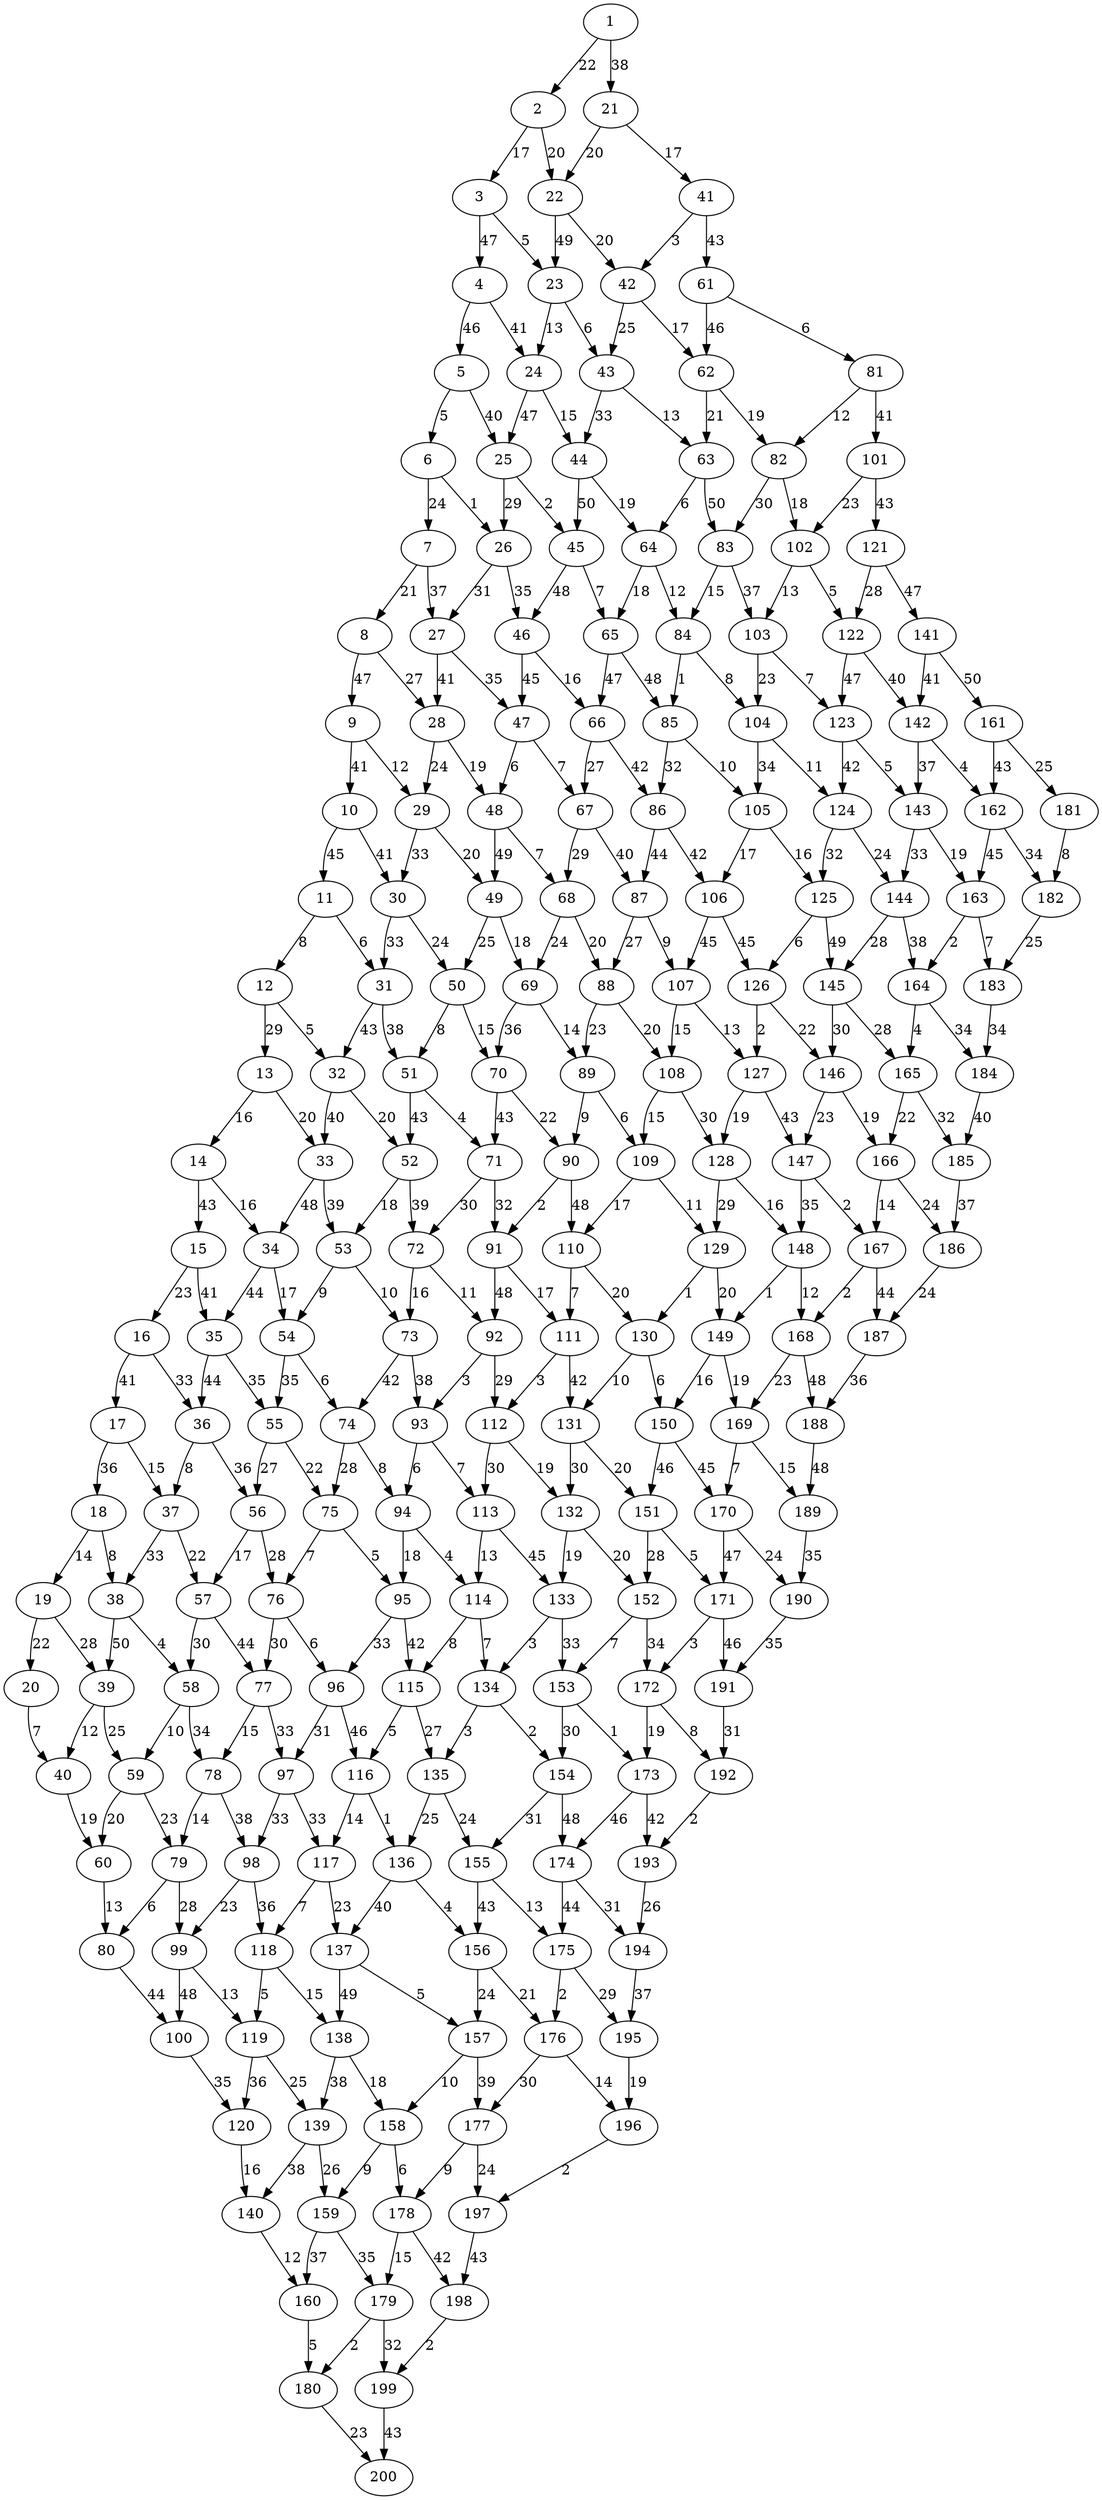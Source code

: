 digraph grafoMalla_m_20_n_10 {
1;
2;
3;
4;
5;
6;
7;
8;
9;
10;
11;
12;
13;
14;
15;
16;
17;
18;
19;
20;
21;
22;
23;
24;
25;
26;
27;
28;
29;
30;
31;
32;
33;
34;
35;
36;
37;
38;
39;
40;
41;
42;
43;
44;
45;
46;
47;
48;
49;
50;
51;
52;
53;
54;
55;
56;
57;
58;
59;
60;
61;
62;
63;
64;
65;
66;
67;
68;
69;
70;
71;
72;
73;
74;
75;
76;
77;
78;
79;
80;
81;
82;
83;
84;
85;
86;
87;
88;
89;
90;
91;
92;
93;
94;
95;
96;
97;
98;
99;
100;
101;
102;
103;
104;
105;
106;
107;
108;
109;
110;
111;
112;
113;
114;
115;
116;
117;
118;
119;
120;
121;
122;
123;
124;
125;
126;
127;
128;
129;
130;
131;
132;
133;
134;
135;
136;
137;
138;
139;
140;
141;
142;
143;
144;
145;
146;
147;
148;
149;
150;
151;
152;
153;
154;
155;
156;
157;
158;
159;
160;
161;
162;
163;
164;
165;
166;
167;
168;
169;
170;
171;
172;
173;
174;
175;
176;
177;
178;
179;
180;
181;
182;
183;
184;
185;
186;
187;
188;
189;
190;
191;
192;
193;
194;
195;
196;
197;
198;
199;
200;
1 -> 2[label=22 weight=22];
1 -> 21[label=38 weight=38];
2 -> 3[label=17 weight=17];
2 -> 22[label=20 weight=20];
3 -> 4[label=47 weight=47];
3 -> 23[label=5 weight=5];
4 -> 5[label=46 weight=46];
4 -> 24[label=41 weight=41];
5 -> 6[label=5 weight=5];
5 -> 25[label=40 weight=40];
6 -> 7[label=24 weight=24];
6 -> 26[label=1 weight=1];
7 -> 8[label=21 weight=21];
7 -> 27[label=37 weight=37];
8 -> 9[label=47 weight=47];
8 -> 28[label=27 weight=27];
9 -> 10[label=41 weight=41];
9 -> 29[label=12 weight=12];
10 -> 11[label=45 weight=45];
10 -> 30[label=41 weight=41];
11 -> 12[label=8 weight=8];
11 -> 31[label=6 weight=6];
12 -> 13[label=29 weight=29];
12 -> 32[label=5 weight=5];
13 -> 14[label=16 weight=16];
13 -> 33[label=20 weight=20];
14 -> 15[label=43 weight=43];
14 -> 34[label=16 weight=16];
15 -> 16[label=23 weight=23];
15 -> 35[label=41 weight=41];
16 -> 17[label=41 weight=41];
16 -> 36[label=33 weight=33];
17 -> 18[label=36 weight=36];
17 -> 37[label=15 weight=15];
18 -> 19[label=14 weight=14];
18 -> 38[label=8 weight=8];
19 -> 20[label=22 weight=22];
19 -> 39[label=28 weight=28];
20 -> 40[label=7 weight=7];
21 -> 22[label=20 weight=20];
21 -> 41[label=17 weight=17];
22 -> 23[label=49 weight=49];
22 -> 42[label=20 weight=20];
23 -> 24[label=13 weight=13];
23 -> 43[label=6 weight=6];
24 -> 25[label=47 weight=47];
24 -> 44[label=15 weight=15];
25 -> 26[label=29 weight=29];
25 -> 45[label=2 weight=2];
26 -> 27[label=31 weight=31];
26 -> 46[label=35 weight=35];
27 -> 28[label=41 weight=41];
27 -> 47[label=35 weight=35];
28 -> 29[label=24 weight=24];
28 -> 48[label=19 weight=19];
29 -> 30[label=33 weight=33];
29 -> 49[label=20 weight=20];
30 -> 31[label=33 weight=33];
30 -> 50[label=24 weight=24];
31 -> 32[label=43 weight=43];
31 -> 51[label=38 weight=38];
32 -> 33[label=40 weight=40];
32 -> 52[label=20 weight=20];
33 -> 34[label=48 weight=48];
33 -> 53[label=39 weight=39];
34 -> 35[label=44 weight=44];
34 -> 54[label=17 weight=17];
35 -> 36[label=44 weight=44];
35 -> 55[label=35 weight=35];
36 -> 37[label=8 weight=8];
36 -> 56[label=36 weight=36];
37 -> 38[label=33 weight=33];
37 -> 57[label=22 weight=22];
38 -> 39[label=50 weight=50];
38 -> 58[label=4 weight=4];
39 -> 40[label=12 weight=12];
39 -> 59[label=25 weight=25];
40 -> 60[label=19 weight=19];
41 -> 42[label=3 weight=3];
41 -> 61[label=43 weight=43];
42 -> 43[label=25 weight=25];
42 -> 62[label=17 weight=17];
43 -> 44[label=33 weight=33];
43 -> 63[label=13 weight=13];
44 -> 45[label=50 weight=50];
44 -> 64[label=19 weight=19];
45 -> 46[label=48 weight=48];
45 -> 65[label=7 weight=7];
46 -> 47[label=45 weight=45];
46 -> 66[label=16 weight=16];
47 -> 48[label=6 weight=6];
47 -> 67[label=7 weight=7];
48 -> 49[label=49 weight=49];
48 -> 68[label=7 weight=7];
49 -> 50[label=25 weight=25];
49 -> 69[label=18 weight=18];
50 -> 51[label=8 weight=8];
50 -> 70[label=15 weight=15];
51 -> 52[label=43 weight=43];
51 -> 71[label=4 weight=4];
52 -> 53[label=18 weight=18];
52 -> 72[label=39 weight=39];
53 -> 54[label=9 weight=9];
53 -> 73[label=10 weight=10];
54 -> 55[label=35 weight=35];
54 -> 74[label=6 weight=6];
55 -> 56[label=27 weight=27];
55 -> 75[label=22 weight=22];
56 -> 57[label=17 weight=17];
56 -> 76[label=28 weight=28];
57 -> 58[label=30 weight=30];
57 -> 77[label=44 weight=44];
58 -> 59[label=10 weight=10];
58 -> 78[label=34 weight=34];
59 -> 60[label=20 weight=20];
59 -> 79[label=23 weight=23];
60 -> 80[label=13 weight=13];
61 -> 62[label=46 weight=46];
61 -> 81[label=6 weight=6];
62 -> 63[label=21 weight=21];
62 -> 82[label=19 weight=19];
63 -> 64[label=6 weight=6];
63 -> 83[label=50 weight=50];
64 -> 65[label=18 weight=18];
64 -> 84[label=12 weight=12];
65 -> 66[label=47 weight=47];
65 -> 85[label=48 weight=48];
66 -> 67[label=27 weight=27];
66 -> 86[label=42 weight=42];
67 -> 68[label=29 weight=29];
67 -> 87[label=40 weight=40];
68 -> 69[label=24 weight=24];
68 -> 88[label=20 weight=20];
69 -> 70[label=36 weight=36];
69 -> 89[label=14 weight=14];
70 -> 71[label=43 weight=43];
70 -> 90[label=22 weight=22];
71 -> 72[label=30 weight=30];
71 -> 91[label=32 weight=32];
72 -> 73[label=16 weight=16];
72 -> 92[label=11 weight=11];
73 -> 74[label=42 weight=42];
73 -> 93[label=38 weight=38];
74 -> 75[label=28 weight=28];
74 -> 94[label=8 weight=8];
75 -> 76[label=7 weight=7];
75 -> 95[label=5 weight=5];
76 -> 77[label=30 weight=30];
76 -> 96[label=6 weight=6];
77 -> 78[label=15 weight=15];
77 -> 97[label=33 weight=33];
78 -> 79[label=14 weight=14];
78 -> 98[label=38 weight=38];
79 -> 80[label=6 weight=6];
79 -> 99[label=28 weight=28];
80 -> 100[label=44 weight=44];
81 -> 82[label=12 weight=12];
81 -> 101[label=41 weight=41];
82 -> 83[label=30 weight=30];
82 -> 102[label=18 weight=18];
83 -> 84[label=15 weight=15];
83 -> 103[label=37 weight=37];
84 -> 85[label=1 weight=1];
84 -> 104[label=8 weight=8];
85 -> 86[label=32 weight=32];
85 -> 105[label=10 weight=10];
86 -> 87[label=44 weight=44];
86 -> 106[label=42 weight=42];
87 -> 88[label=27 weight=27];
87 -> 107[label=9 weight=9];
88 -> 89[label=23 weight=23];
88 -> 108[label=20 weight=20];
89 -> 90[label=9 weight=9];
89 -> 109[label=6 weight=6];
90 -> 91[label=2 weight=2];
90 -> 110[label=48 weight=48];
91 -> 92[label=48 weight=48];
91 -> 111[label=17 weight=17];
92 -> 93[label=3 weight=3];
92 -> 112[label=29 weight=29];
93 -> 94[label=6 weight=6];
93 -> 113[label=7 weight=7];
94 -> 95[label=18 weight=18];
94 -> 114[label=4 weight=4];
95 -> 96[label=33 weight=33];
95 -> 115[label=42 weight=42];
96 -> 97[label=31 weight=31];
96 -> 116[label=46 weight=46];
97 -> 98[label=33 weight=33];
97 -> 117[label=33 weight=33];
98 -> 99[label=23 weight=23];
98 -> 118[label=36 weight=36];
99 -> 100[label=48 weight=48];
99 -> 119[label=13 weight=13];
100 -> 120[label=35 weight=35];
101 -> 102[label=23 weight=23];
101 -> 121[label=43 weight=43];
102 -> 103[label=13 weight=13];
102 -> 122[label=5 weight=5];
103 -> 104[label=23 weight=23];
103 -> 123[label=7 weight=7];
104 -> 105[label=34 weight=34];
104 -> 124[label=11 weight=11];
105 -> 106[label=17 weight=17];
105 -> 125[label=16 weight=16];
106 -> 107[label=45 weight=45];
106 -> 126[label=45 weight=45];
107 -> 108[label=15 weight=15];
107 -> 127[label=13 weight=13];
108 -> 109[label=15 weight=15];
108 -> 128[label=30 weight=30];
109 -> 110[label=17 weight=17];
109 -> 129[label=11 weight=11];
110 -> 111[label=7 weight=7];
110 -> 130[label=20 weight=20];
111 -> 112[label=3 weight=3];
111 -> 131[label=42 weight=42];
112 -> 113[label=30 weight=30];
112 -> 132[label=19 weight=19];
113 -> 114[label=13 weight=13];
113 -> 133[label=45 weight=45];
114 -> 115[label=8 weight=8];
114 -> 134[label=7 weight=7];
115 -> 116[label=5 weight=5];
115 -> 135[label=27 weight=27];
116 -> 117[label=14 weight=14];
116 -> 136[label=1 weight=1];
117 -> 118[label=7 weight=7];
117 -> 137[label=23 weight=23];
118 -> 119[label=5 weight=5];
118 -> 138[label=15 weight=15];
119 -> 120[label=36 weight=36];
119 -> 139[label=25 weight=25];
120 -> 140[label=16 weight=16];
121 -> 122[label=28 weight=28];
121 -> 141[label=47 weight=47];
122 -> 123[label=47 weight=47];
122 -> 142[label=40 weight=40];
123 -> 124[label=42 weight=42];
123 -> 143[label=5 weight=5];
124 -> 125[label=32 weight=32];
124 -> 144[label=24 weight=24];
125 -> 126[label=6 weight=6];
125 -> 145[label=49 weight=49];
126 -> 127[label=2 weight=2];
126 -> 146[label=22 weight=22];
127 -> 128[label=19 weight=19];
127 -> 147[label=43 weight=43];
128 -> 129[label=29 weight=29];
128 -> 148[label=16 weight=16];
129 -> 130[label=1 weight=1];
129 -> 149[label=20 weight=20];
130 -> 131[label=10 weight=10];
130 -> 150[label=6 weight=6];
131 -> 132[label=30 weight=30];
131 -> 151[label=20 weight=20];
132 -> 133[label=19 weight=19];
132 -> 152[label=20 weight=20];
133 -> 134[label=3 weight=3];
133 -> 153[label=33 weight=33];
134 -> 135[label=3 weight=3];
134 -> 154[label=2 weight=2];
135 -> 136[label=25 weight=25];
135 -> 155[label=24 weight=24];
136 -> 137[label=40 weight=40];
136 -> 156[label=4 weight=4];
137 -> 138[label=49 weight=49];
137 -> 157[label=5 weight=5];
138 -> 139[label=38 weight=38];
138 -> 158[label=18 weight=18];
139 -> 140[label=38 weight=38];
139 -> 159[label=26 weight=26];
140 -> 160[label=12 weight=12];
141 -> 142[label=41 weight=41];
141 -> 161[label=50 weight=50];
142 -> 143[label=37 weight=37];
142 -> 162[label=4 weight=4];
143 -> 144[label=33 weight=33];
143 -> 163[label=19 weight=19];
144 -> 145[label=28 weight=28];
144 -> 164[label=38 weight=38];
145 -> 146[label=30 weight=30];
145 -> 165[label=28 weight=28];
146 -> 147[label=23 weight=23];
146 -> 166[label=19 weight=19];
147 -> 148[label=35 weight=35];
147 -> 167[label=2 weight=2];
148 -> 149[label=1 weight=1];
148 -> 168[label=12 weight=12];
149 -> 150[label=16 weight=16];
149 -> 169[label=19 weight=19];
150 -> 151[label=46 weight=46];
150 -> 170[label=45 weight=45];
151 -> 152[label=28 weight=28];
151 -> 171[label=5 weight=5];
152 -> 153[label=7 weight=7];
152 -> 172[label=34 weight=34];
153 -> 154[label=30 weight=30];
153 -> 173[label=1 weight=1];
154 -> 155[label=31 weight=31];
154 -> 174[label=48 weight=48];
155 -> 156[label=43 weight=43];
155 -> 175[label=13 weight=13];
156 -> 157[label=24 weight=24];
156 -> 176[label=21 weight=21];
157 -> 158[label=10 weight=10];
157 -> 177[label=39 weight=39];
158 -> 159[label=9 weight=9];
158 -> 178[label=6 weight=6];
159 -> 160[label=37 weight=37];
159 -> 179[label=35 weight=35];
160 -> 180[label=5 weight=5];
161 -> 162[label=43 weight=43];
161 -> 181[label=25 weight=25];
162 -> 163[label=45 weight=45];
162 -> 182[label=34 weight=34];
163 -> 164[label=2 weight=2];
163 -> 183[label=7 weight=7];
164 -> 165[label=4 weight=4];
164 -> 184[label=34 weight=34];
165 -> 166[label=22 weight=22];
165 -> 185[label=32 weight=32];
166 -> 167[label=14 weight=14];
166 -> 186[label=24 weight=24];
167 -> 168[label=2 weight=2];
167 -> 187[label=44 weight=44];
168 -> 169[label=23 weight=23];
168 -> 188[label=48 weight=48];
169 -> 170[label=7 weight=7];
169 -> 189[label=15 weight=15];
170 -> 171[label=47 weight=47];
170 -> 190[label=24 weight=24];
171 -> 172[label=3 weight=3];
171 -> 191[label=46 weight=46];
172 -> 173[label=19 weight=19];
172 -> 192[label=8 weight=8];
173 -> 174[label=46 weight=46];
173 -> 193[label=42 weight=42];
174 -> 175[label=44 weight=44];
174 -> 194[label=31 weight=31];
175 -> 176[label=2 weight=2];
175 -> 195[label=29 weight=29];
176 -> 177[label=30 weight=30];
176 -> 196[label=14 weight=14];
177 -> 178[label=9 weight=9];
177 -> 197[label=24 weight=24];
178 -> 179[label=15 weight=15];
178 -> 198[label=42 weight=42];
179 -> 180[label=2 weight=2];
179 -> 199[label=32 weight=32];
180 -> 200[label=23 weight=23];
181 -> 182[label=8 weight=8];
182 -> 183[label=25 weight=25];
183 -> 184[label=34 weight=34];
184 -> 185[label=40 weight=40];
185 -> 186[label=37 weight=37];
186 -> 187[label=24 weight=24];
187 -> 188[label=36 weight=36];
188 -> 189[label=48 weight=48];
189 -> 190[label=35 weight=35];
190 -> 191[label=35 weight=35];
191 -> 192[label=31 weight=31];
192 -> 193[label=2 weight=2];
193 -> 194[label=26 weight=26];
194 -> 195[label=37 weight=37];
195 -> 196[label=19 weight=19];
196 -> 197[label=2 weight=2];
197 -> 198[label=43 weight=43];
198 -> 199[label=2 weight=2];
199 -> 200[label=43 weight=43];
}